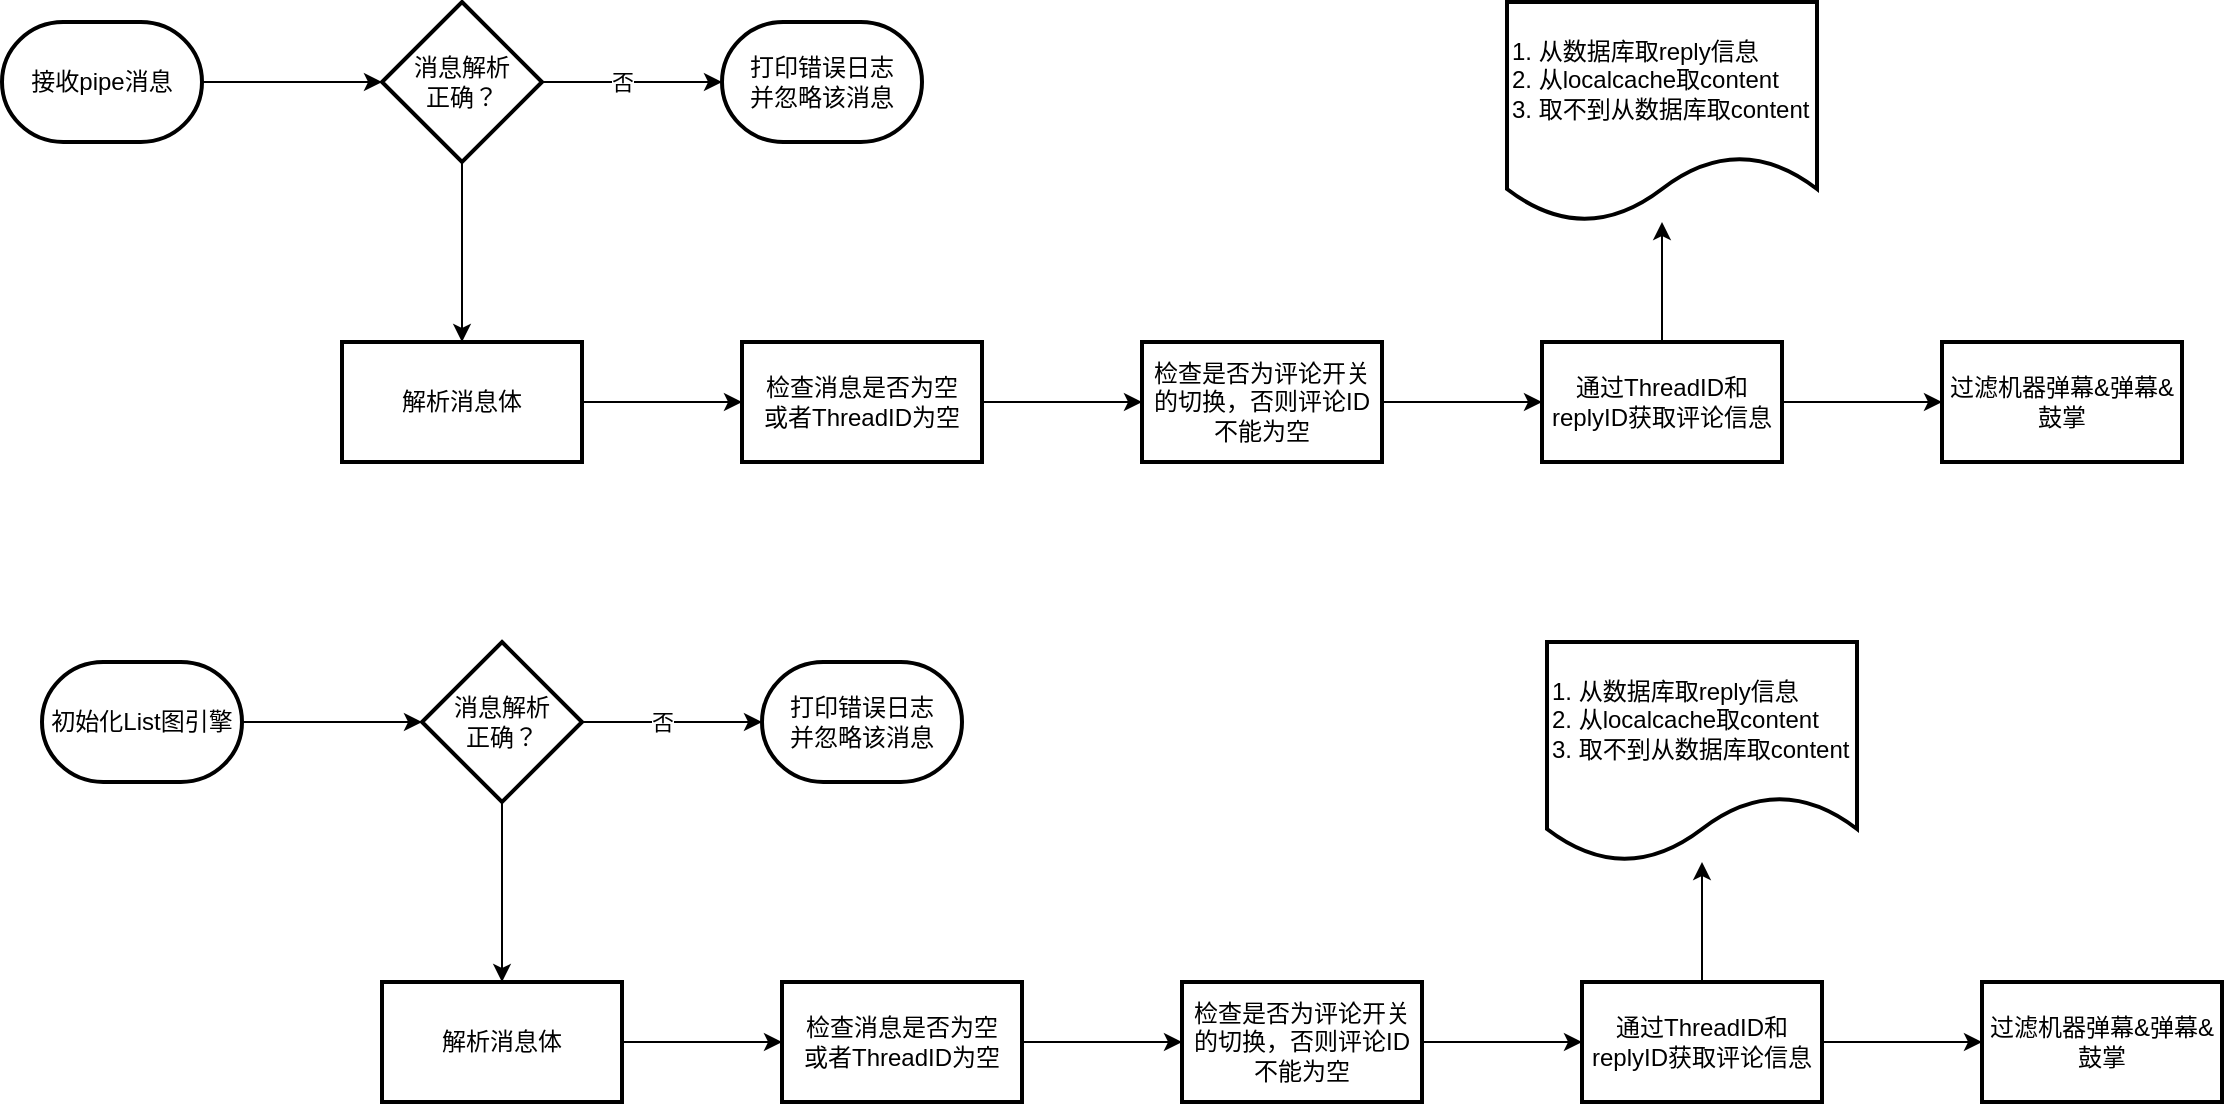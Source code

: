 <mxfile version="24.7.17">
  <diagram id="C5RBs43oDa-KdzZeNtuy" name="Page-1">
    <mxGraphModel dx="1434" dy="785" grid="1" gridSize="10" guides="1" tooltips="1" connect="1" arrows="1" fold="1" page="1" pageScale="1" pageWidth="827" pageHeight="1169" math="0" shadow="0">
      <root>
        <mxCell id="WIyWlLk6GJQsqaUBKTNV-0" />
        <mxCell id="WIyWlLk6GJQsqaUBKTNV-1" parent="WIyWlLk6GJQsqaUBKTNV-0" />
        <mxCell id="QK830ulVyf5u-iRMBfYN-1" value="" style="edgeStyle=orthogonalEdgeStyle;rounded=0;orthogonalLoop=1;jettySize=auto;html=1;" edge="1" parent="WIyWlLk6GJQsqaUBKTNV-1" source="QK830ulVyf5u-iRMBfYN-2" target="QK830ulVyf5u-iRMBfYN-4">
          <mxGeometry relative="1" as="geometry" />
        </mxCell>
        <mxCell id="QK830ulVyf5u-iRMBfYN-2" value="接收pipe消息" style="strokeWidth=2;html=1;shape=mxgraph.flowchart.terminator;whiteSpace=wrap;" vertex="1" parent="WIyWlLk6GJQsqaUBKTNV-1">
          <mxGeometry x="20" y="550" width="100" height="60" as="geometry" />
        </mxCell>
        <mxCell id="QK830ulVyf5u-iRMBfYN-3" value="" style="edgeStyle=orthogonalEdgeStyle;rounded=0;orthogonalLoop=1;jettySize=auto;html=1;" edge="1" parent="WIyWlLk6GJQsqaUBKTNV-1" source="QK830ulVyf5u-iRMBfYN-4" target="QK830ulVyf5u-iRMBfYN-9">
          <mxGeometry relative="1" as="geometry" />
        </mxCell>
        <mxCell id="QK830ulVyf5u-iRMBfYN-4" value="消息解析&lt;div&gt;正确？&lt;/div&gt;" style="rhombus;whiteSpace=wrap;html=1;strokeWidth=2;" vertex="1" parent="WIyWlLk6GJQsqaUBKTNV-1">
          <mxGeometry x="210" y="540" width="80" height="80" as="geometry" />
        </mxCell>
        <mxCell id="QK830ulVyf5u-iRMBfYN-5" value="打印错误日志&lt;div&gt;并忽略该消息&lt;/div&gt;" style="strokeWidth=2;html=1;shape=mxgraph.flowchart.terminator;whiteSpace=wrap;" vertex="1" parent="WIyWlLk6GJQsqaUBKTNV-1">
          <mxGeometry x="380" y="550" width="100" height="60" as="geometry" />
        </mxCell>
        <mxCell id="QK830ulVyf5u-iRMBfYN-6" style="edgeStyle=orthogonalEdgeStyle;rounded=0;orthogonalLoop=1;jettySize=auto;html=1;entryX=0;entryY=0.5;entryDx=0;entryDy=0;entryPerimeter=0;" edge="1" parent="WIyWlLk6GJQsqaUBKTNV-1" source="QK830ulVyf5u-iRMBfYN-4" target="QK830ulVyf5u-iRMBfYN-5">
          <mxGeometry relative="1" as="geometry" />
        </mxCell>
        <mxCell id="QK830ulVyf5u-iRMBfYN-7" value="否" style="edgeLabel;html=1;align=center;verticalAlign=middle;resizable=0;points=[];" vertex="1" connectable="0" parent="QK830ulVyf5u-iRMBfYN-6">
          <mxGeometry x="-0.387" y="-1" relative="1" as="geometry">
            <mxPoint x="12" y="-1" as="offset" />
          </mxGeometry>
        </mxCell>
        <mxCell id="QK830ulVyf5u-iRMBfYN-8" value="" style="edgeStyle=orthogonalEdgeStyle;rounded=0;orthogonalLoop=1;jettySize=auto;html=1;" edge="1" parent="WIyWlLk6GJQsqaUBKTNV-1" source="QK830ulVyf5u-iRMBfYN-9" target="QK830ulVyf5u-iRMBfYN-11">
          <mxGeometry relative="1" as="geometry" />
        </mxCell>
        <mxCell id="QK830ulVyf5u-iRMBfYN-9" value="解析消息体" style="whiteSpace=wrap;html=1;strokeWidth=2;" vertex="1" parent="WIyWlLk6GJQsqaUBKTNV-1">
          <mxGeometry x="190" y="710" width="120" height="60" as="geometry" />
        </mxCell>
        <mxCell id="QK830ulVyf5u-iRMBfYN-10" value="" style="edgeStyle=orthogonalEdgeStyle;rounded=0;orthogonalLoop=1;jettySize=auto;html=1;" edge="1" parent="WIyWlLk6GJQsqaUBKTNV-1" source="QK830ulVyf5u-iRMBfYN-11" target="QK830ulVyf5u-iRMBfYN-13">
          <mxGeometry relative="1" as="geometry" />
        </mxCell>
        <mxCell id="QK830ulVyf5u-iRMBfYN-11" value="检查消息是否为空&lt;div&gt;或者ThreadID为空&lt;/div&gt;" style="whiteSpace=wrap;html=1;strokeWidth=2;" vertex="1" parent="WIyWlLk6GJQsqaUBKTNV-1">
          <mxGeometry x="390" y="710" width="120" height="60" as="geometry" />
        </mxCell>
        <mxCell id="QK830ulVyf5u-iRMBfYN-12" value="" style="edgeStyle=orthogonalEdgeStyle;rounded=0;orthogonalLoop=1;jettySize=auto;html=1;" edge="1" parent="WIyWlLk6GJQsqaUBKTNV-1" source="QK830ulVyf5u-iRMBfYN-13" target="QK830ulVyf5u-iRMBfYN-16">
          <mxGeometry relative="1" as="geometry" />
        </mxCell>
        <mxCell id="QK830ulVyf5u-iRMBfYN-13" value="检查是否为评论开关的切换，否则评论ID不能为空" style="whiteSpace=wrap;html=1;strokeWidth=2;" vertex="1" parent="WIyWlLk6GJQsqaUBKTNV-1">
          <mxGeometry x="590" y="710" width="120" height="60" as="geometry" />
        </mxCell>
        <mxCell id="QK830ulVyf5u-iRMBfYN-14" value="" style="edgeStyle=orthogonalEdgeStyle;rounded=0;orthogonalLoop=1;jettySize=auto;html=1;" edge="1" parent="WIyWlLk6GJQsqaUBKTNV-1" source="QK830ulVyf5u-iRMBfYN-16" target="QK830ulVyf5u-iRMBfYN-17">
          <mxGeometry relative="1" as="geometry" />
        </mxCell>
        <mxCell id="QK830ulVyf5u-iRMBfYN-15" value="" style="edgeStyle=orthogonalEdgeStyle;rounded=0;orthogonalLoop=1;jettySize=auto;html=1;" edge="1" parent="WIyWlLk6GJQsqaUBKTNV-1" source="QK830ulVyf5u-iRMBfYN-16" target="QK830ulVyf5u-iRMBfYN-18">
          <mxGeometry relative="1" as="geometry" />
        </mxCell>
        <mxCell id="QK830ulVyf5u-iRMBfYN-16" value="通过ThreadID和replyID获取评论信息" style="whiteSpace=wrap;html=1;strokeWidth=2;" vertex="1" parent="WIyWlLk6GJQsqaUBKTNV-1">
          <mxGeometry x="790" y="710" width="120" height="60" as="geometry" />
        </mxCell>
        <mxCell id="QK830ulVyf5u-iRMBfYN-17" value="1. 从数据库取reply信息&lt;div&gt;2. 从localcache取content&lt;/div&gt;&lt;div&gt;3. 取不到从数据库取content&lt;/div&gt;" style="shape=document;whiteSpace=wrap;html=1;boundedLbl=1;strokeWidth=2;align=left;" vertex="1" parent="WIyWlLk6GJQsqaUBKTNV-1">
          <mxGeometry x="772.5" y="540" width="155" height="110" as="geometry" />
        </mxCell>
        <mxCell id="QK830ulVyf5u-iRMBfYN-18" value="过滤机器弹幕&amp;amp;弹幕&amp;amp;鼓掌" style="whiteSpace=wrap;html=1;strokeWidth=2;" vertex="1" parent="WIyWlLk6GJQsqaUBKTNV-1">
          <mxGeometry x="990" y="710" width="120" height="60" as="geometry" />
        </mxCell>
        <mxCell id="QK830ulVyf5u-iRMBfYN-19" value="" style="edgeStyle=orthogonalEdgeStyle;rounded=0;orthogonalLoop=1;jettySize=auto;html=1;" edge="1" parent="WIyWlLk6GJQsqaUBKTNV-1" source="QK830ulVyf5u-iRMBfYN-20" target="QK830ulVyf5u-iRMBfYN-22">
          <mxGeometry relative="1" as="geometry" />
        </mxCell>
        <mxCell id="QK830ulVyf5u-iRMBfYN-20" value="初始化List图引擎" style="strokeWidth=2;html=1;shape=mxgraph.flowchart.terminator;whiteSpace=wrap;" vertex="1" parent="WIyWlLk6GJQsqaUBKTNV-1">
          <mxGeometry x="40" y="870" width="100" height="60" as="geometry" />
        </mxCell>
        <mxCell id="QK830ulVyf5u-iRMBfYN-21" value="" style="edgeStyle=orthogonalEdgeStyle;rounded=0;orthogonalLoop=1;jettySize=auto;html=1;" edge="1" parent="WIyWlLk6GJQsqaUBKTNV-1" source="QK830ulVyf5u-iRMBfYN-22" target="QK830ulVyf5u-iRMBfYN-27">
          <mxGeometry relative="1" as="geometry" />
        </mxCell>
        <mxCell id="QK830ulVyf5u-iRMBfYN-22" value="消息解析&lt;div&gt;正确？&lt;/div&gt;" style="rhombus;whiteSpace=wrap;html=1;strokeWidth=2;" vertex="1" parent="WIyWlLk6GJQsqaUBKTNV-1">
          <mxGeometry x="230" y="860" width="80" height="80" as="geometry" />
        </mxCell>
        <mxCell id="QK830ulVyf5u-iRMBfYN-23" value="打印错误日志&lt;div&gt;并忽略该消息&lt;/div&gt;" style="strokeWidth=2;html=1;shape=mxgraph.flowchart.terminator;whiteSpace=wrap;" vertex="1" parent="WIyWlLk6GJQsqaUBKTNV-1">
          <mxGeometry x="400" y="870" width="100" height="60" as="geometry" />
        </mxCell>
        <mxCell id="QK830ulVyf5u-iRMBfYN-24" style="edgeStyle=orthogonalEdgeStyle;rounded=0;orthogonalLoop=1;jettySize=auto;html=1;entryX=0;entryY=0.5;entryDx=0;entryDy=0;entryPerimeter=0;" edge="1" parent="WIyWlLk6GJQsqaUBKTNV-1" source="QK830ulVyf5u-iRMBfYN-22" target="QK830ulVyf5u-iRMBfYN-23">
          <mxGeometry relative="1" as="geometry" />
        </mxCell>
        <mxCell id="QK830ulVyf5u-iRMBfYN-25" value="否" style="edgeLabel;html=1;align=center;verticalAlign=middle;resizable=0;points=[];" vertex="1" connectable="0" parent="QK830ulVyf5u-iRMBfYN-24">
          <mxGeometry x="-0.387" y="-1" relative="1" as="geometry">
            <mxPoint x="12" y="-1" as="offset" />
          </mxGeometry>
        </mxCell>
        <mxCell id="QK830ulVyf5u-iRMBfYN-26" value="" style="edgeStyle=orthogonalEdgeStyle;rounded=0;orthogonalLoop=1;jettySize=auto;html=1;" edge="1" parent="WIyWlLk6GJQsqaUBKTNV-1" source="QK830ulVyf5u-iRMBfYN-27" target="QK830ulVyf5u-iRMBfYN-29">
          <mxGeometry relative="1" as="geometry" />
        </mxCell>
        <mxCell id="QK830ulVyf5u-iRMBfYN-27" value="解析消息体" style="whiteSpace=wrap;html=1;strokeWidth=2;" vertex="1" parent="WIyWlLk6GJQsqaUBKTNV-1">
          <mxGeometry x="210" y="1030" width="120" height="60" as="geometry" />
        </mxCell>
        <mxCell id="QK830ulVyf5u-iRMBfYN-28" value="" style="edgeStyle=orthogonalEdgeStyle;rounded=0;orthogonalLoop=1;jettySize=auto;html=1;" edge="1" parent="WIyWlLk6GJQsqaUBKTNV-1" source="QK830ulVyf5u-iRMBfYN-29" target="QK830ulVyf5u-iRMBfYN-31">
          <mxGeometry relative="1" as="geometry" />
        </mxCell>
        <mxCell id="QK830ulVyf5u-iRMBfYN-29" value="检查消息是否为空&lt;div&gt;或者ThreadID为空&lt;/div&gt;" style="whiteSpace=wrap;html=1;strokeWidth=2;" vertex="1" parent="WIyWlLk6GJQsqaUBKTNV-1">
          <mxGeometry x="410" y="1030" width="120" height="60" as="geometry" />
        </mxCell>
        <mxCell id="QK830ulVyf5u-iRMBfYN-30" value="" style="edgeStyle=orthogonalEdgeStyle;rounded=0;orthogonalLoop=1;jettySize=auto;html=1;" edge="1" parent="WIyWlLk6GJQsqaUBKTNV-1" source="QK830ulVyf5u-iRMBfYN-31" target="QK830ulVyf5u-iRMBfYN-34">
          <mxGeometry relative="1" as="geometry" />
        </mxCell>
        <mxCell id="QK830ulVyf5u-iRMBfYN-31" value="检查是否为评论开关的切换，否则评论ID不能为空" style="whiteSpace=wrap;html=1;strokeWidth=2;" vertex="1" parent="WIyWlLk6GJQsqaUBKTNV-1">
          <mxGeometry x="610" y="1030" width="120" height="60" as="geometry" />
        </mxCell>
        <mxCell id="QK830ulVyf5u-iRMBfYN-32" value="" style="edgeStyle=orthogonalEdgeStyle;rounded=0;orthogonalLoop=1;jettySize=auto;html=1;" edge="1" parent="WIyWlLk6GJQsqaUBKTNV-1" source="QK830ulVyf5u-iRMBfYN-34" target="QK830ulVyf5u-iRMBfYN-35">
          <mxGeometry relative="1" as="geometry" />
        </mxCell>
        <mxCell id="QK830ulVyf5u-iRMBfYN-33" value="" style="edgeStyle=orthogonalEdgeStyle;rounded=0;orthogonalLoop=1;jettySize=auto;html=1;" edge="1" parent="WIyWlLk6GJQsqaUBKTNV-1" source="QK830ulVyf5u-iRMBfYN-34" target="QK830ulVyf5u-iRMBfYN-36">
          <mxGeometry relative="1" as="geometry" />
        </mxCell>
        <mxCell id="QK830ulVyf5u-iRMBfYN-34" value="通过ThreadID和replyID获取评论信息" style="whiteSpace=wrap;html=1;strokeWidth=2;" vertex="1" parent="WIyWlLk6GJQsqaUBKTNV-1">
          <mxGeometry x="810" y="1030" width="120" height="60" as="geometry" />
        </mxCell>
        <mxCell id="QK830ulVyf5u-iRMBfYN-35" value="1. 从数据库取reply信息&lt;div&gt;2. 从localcache取content&lt;/div&gt;&lt;div&gt;3. 取不到从数据库取content&lt;/div&gt;" style="shape=document;whiteSpace=wrap;html=1;boundedLbl=1;strokeWidth=2;align=left;" vertex="1" parent="WIyWlLk6GJQsqaUBKTNV-1">
          <mxGeometry x="792.5" y="860" width="155" height="110" as="geometry" />
        </mxCell>
        <mxCell id="QK830ulVyf5u-iRMBfYN-36" value="过滤机器弹幕&amp;amp;弹幕&amp;amp;鼓掌" style="whiteSpace=wrap;html=1;strokeWidth=2;" vertex="1" parent="WIyWlLk6GJQsqaUBKTNV-1">
          <mxGeometry x="1010" y="1030" width="120" height="60" as="geometry" />
        </mxCell>
      </root>
    </mxGraphModel>
  </diagram>
</mxfile>
